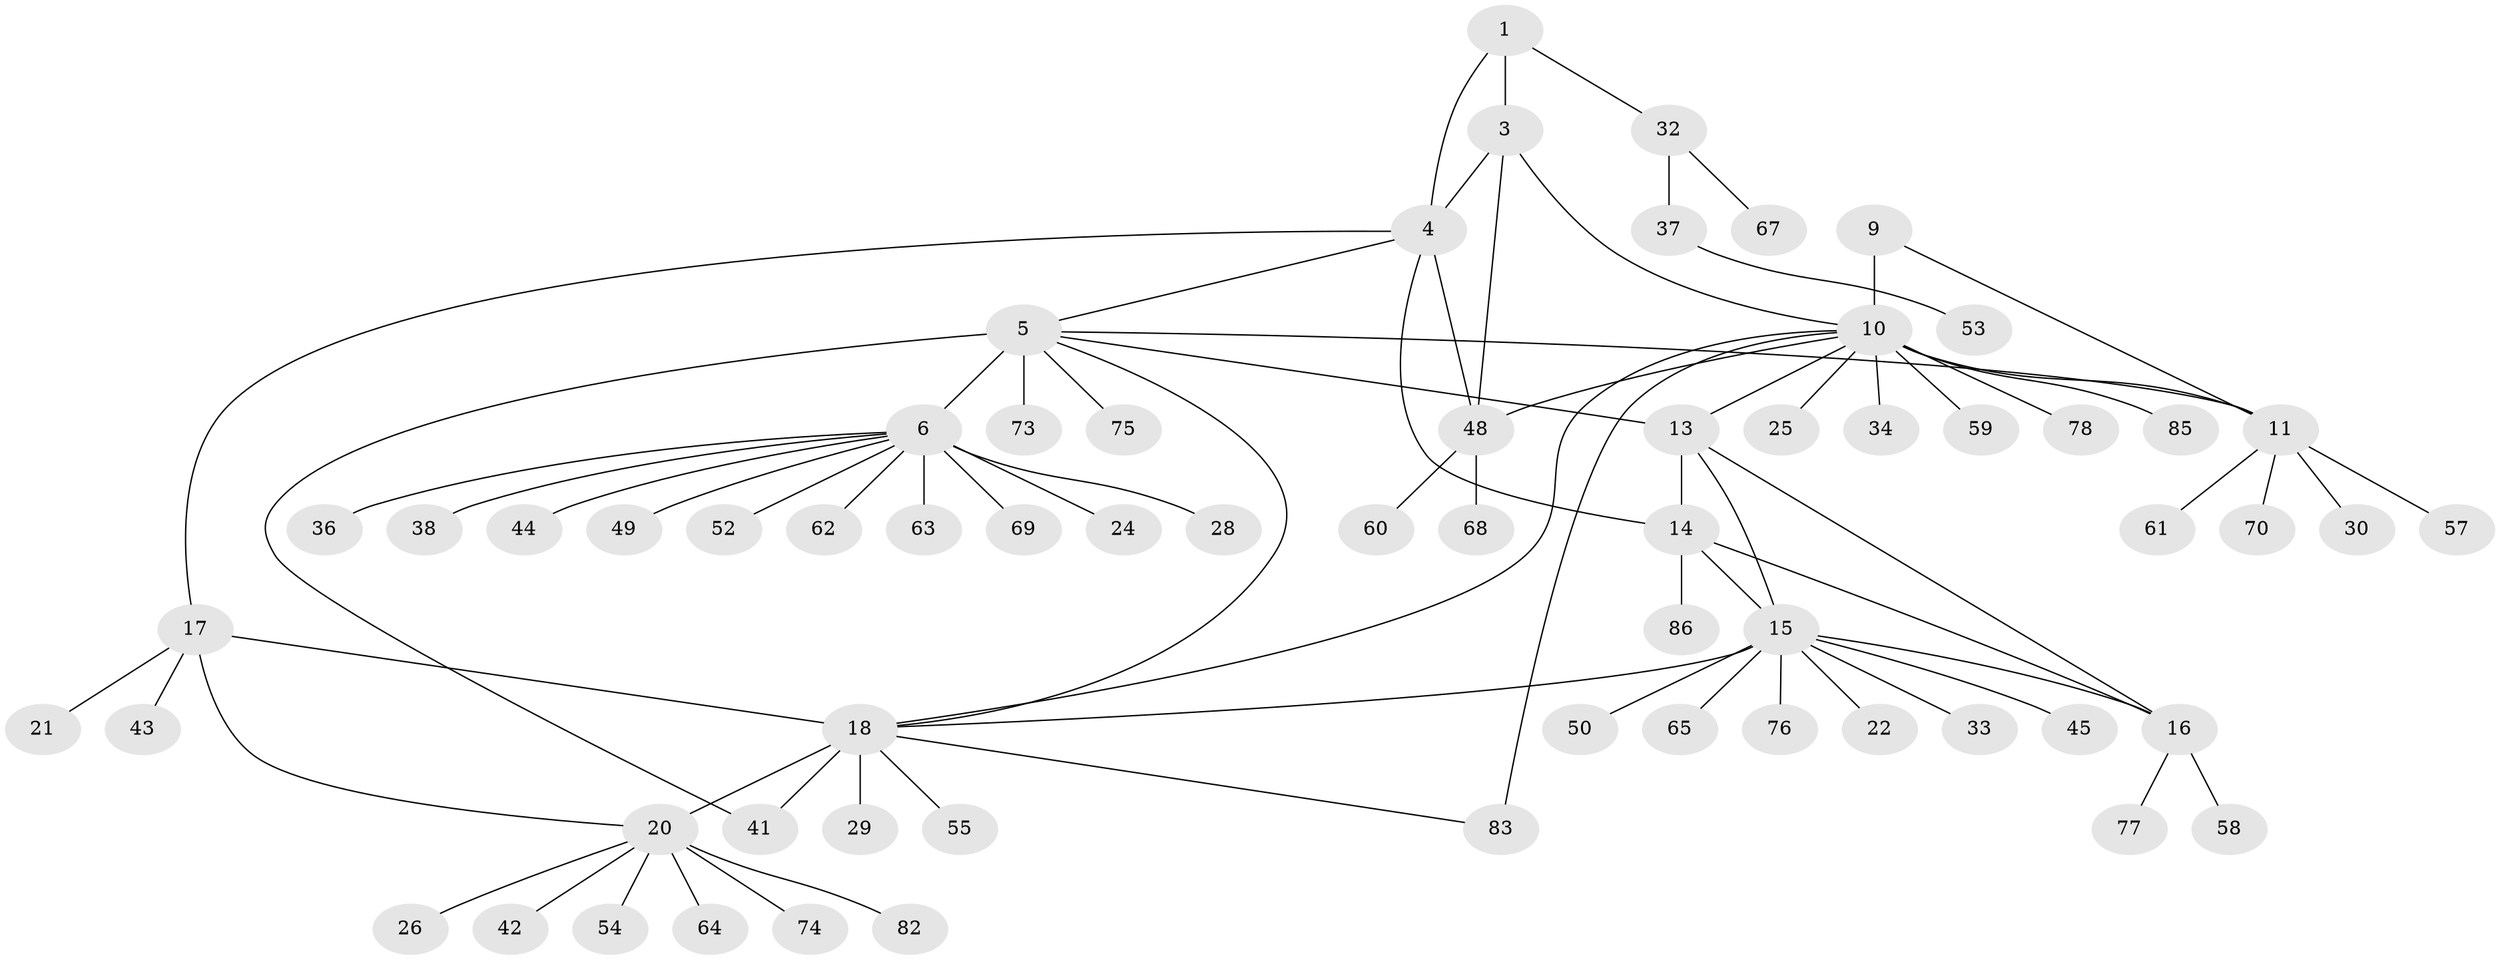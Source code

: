 // original degree distribution, {3: 0.05813953488372093, 4: 0.05813953488372093, 6: 0.046511627906976744, 7: 0.046511627906976744, 8: 0.023255813953488372, 10: 0.011627906976744186, 5: 0.023255813953488372, 9: 0.03488372093023256, 1: 0.5813953488372093, 2: 0.11627906976744186}
// Generated by graph-tools (version 1.1) at 2025/11/02/27/25 16:11:29]
// undirected, 64 vertices, 79 edges
graph export_dot {
graph [start="1"]
  node [color=gray90,style=filled];
  1 [super="+2"];
  3 [super="+23"];
  4;
  5 [super="+8"];
  6 [super="+7"];
  9;
  10 [super="+12"];
  11 [super="+40"];
  13 [super="+47"];
  14 [super="+31"];
  15 [super="+27"];
  16 [super="+56"];
  17 [super="+51"];
  18 [super="+19"];
  20 [super="+39"];
  21;
  22;
  24 [super="+72"];
  25;
  26;
  28;
  29;
  30;
  32 [super="+35"];
  33;
  34 [super="+46"];
  36;
  37;
  38;
  41 [super="+71"];
  42;
  43;
  44;
  45;
  48 [super="+79"];
  49;
  50;
  52;
  53;
  54;
  55 [super="+66"];
  57;
  58;
  59;
  60;
  61;
  62;
  63 [super="+80"];
  64;
  65;
  67 [super="+81"];
  68;
  69;
  70;
  73;
  74 [super="+84"];
  75;
  76;
  77;
  78;
  82;
  83;
  85;
  86;
  1 -- 3 [weight=2];
  1 -- 4 [weight=2];
  1 -- 32;
  3 -- 4;
  3 -- 48;
  3 -- 10;
  4 -- 5;
  4 -- 14;
  4 -- 17;
  4 -- 48;
  5 -- 6 [weight=4];
  5 -- 11;
  5 -- 13;
  5 -- 41;
  5 -- 73;
  5 -- 18;
  5 -- 75;
  6 -- 28;
  6 -- 36;
  6 -- 38;
  6 -- 52;
  6 -- 62;
  6 -- 63;
  6 -- 69;
  6 -- 49;
  6 -- 24;
  6 -- 44;
  9 -- 10 [weight=2];
  9 -- 11;
  10 -- 11 [weight=2];
  10 -- 48;
  10 -- 78;
  10 -- 83;
  10 -- 85;
  10 -- 34;
  10 -- 13;
  10 -- 25;
  10 -- 59;
  10 -- 18;
  11 -- 30;
  11 -- 57;
  11 -- 61;
  11 -- 70;
  13 -- 14;
  13 -- 15;
  13 -- 16;
  14 -- 15;
  14 -- 16;
  14 -- 86;
  15 -- 16;
  15 -- 22;
  15 -- 45;
  15 -- 76;
  15 -- 65;
  15 -- 50;
  15 -- 33;
  15 -- 18;
  16 -- 58;
  16 -- 77;
  17 -- 18 [weight=2];
  17 -- 20;
  17 -- 21;
  17 -- 43;
  18 -- 20 [weight=2];
  18 -- 41;
  18 -- 83;
  18 -- 55;
  18 -- 29;
  20 -- 26;
  20 -- 42;
  20 -- 64;
  20 -- 74;
  20 -- 82;
  20 -- 54;
  32 -- 37;
  32 -- 67;
  37 -- 53;
  48 -- 60;
  48 -- 68;
}
